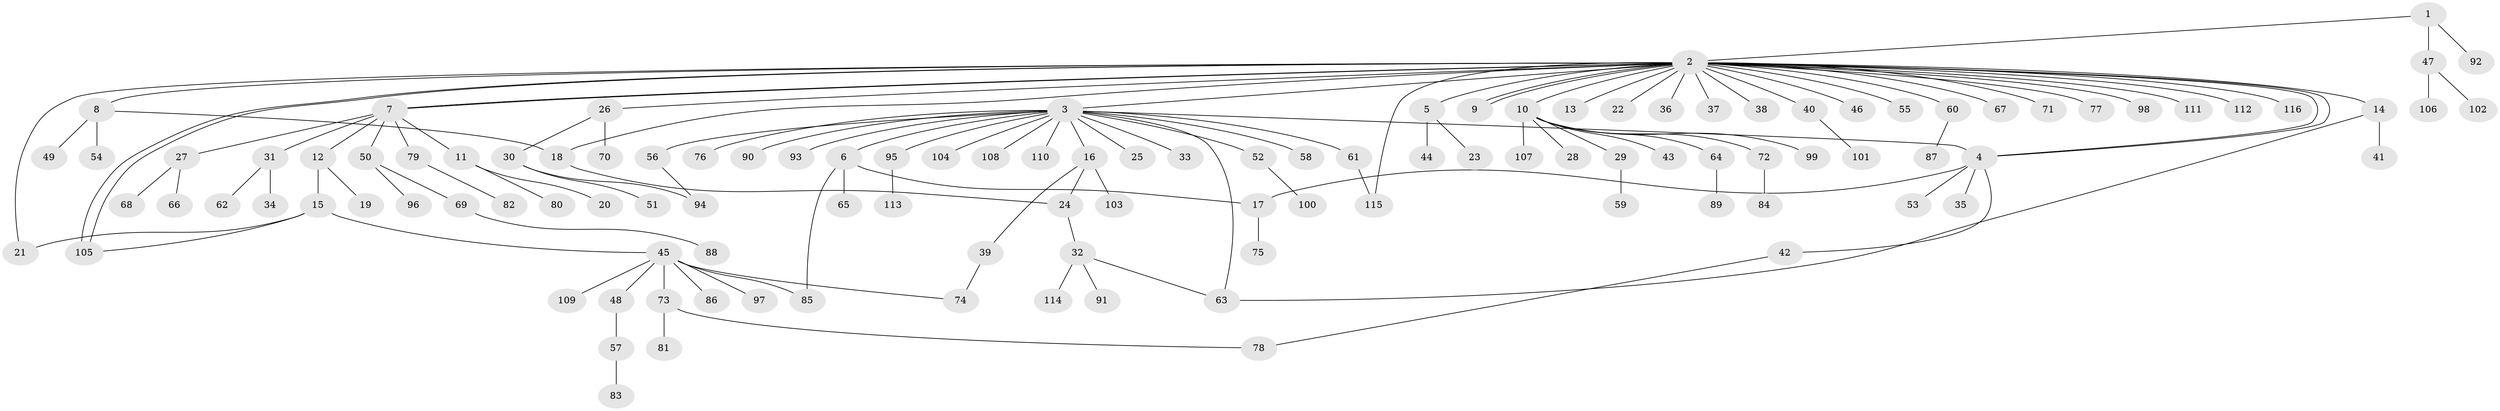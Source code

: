 // Generated by graph-tools (version 1.1) at 2025/11/02/27/25 16:11:13]
// undirected, 116 vertices, 132 edges
graph export_dot {
graph [start="1"]
  node [color=gray90,style=filled];
  1;
  2;
  3;
  4;
  5;
  6;
  7;
  8;
  9;
  10;
  11;
  12;
  13;
  14;
  15;
  16;
  17;
  18;
  19;
  20;
  21;
  22;
  23;
  24;
  25;
  26;
  27;
  28;
  29;
  30;
  31;
  32;
  33;
  34;
  35;
  36;
  37;
  38;
  39;
  40;
  41;
  42;
  43;
  44;
  45;
  46;
  47;
  48;
  49;
  50;
  51;
  52;
  53;
  54;
  55;
  56;
  57;
  58;
  59;
  60;
  61;
  62;
  63;
  64;
  65;
  66;
  67;
  68;
  69;
  70;
  71;
  72;
  73;
  74;
  75;
  76;
  77;
  78;
  79;
  80;
  81;
  82;
  83;
  84;
  85;
  86;
  87;
  88;
  89;
  90;
  91;
  92;
  93;
  94;
  95;
  96;
  97;
  98;
  99;
  100;
  101;
  102;
  103;
  104;
  105;
  106;
  107;
  108;
  109;
  110;
  111;
  112;
  113;
  114;
  115;
  116;
  1 -- 2;
  1 -- 47;
  1 -- 92;
  2 -- 3;
  2 -- 4;
  2 -- 4;
  2 -- 5;
  2 -- 7;
  2 -- 7;
  2 -- 8;
  2 -- 9;
  2 -- 9;
  2 -- 10;
  2 -- 13;
  2 -- 14;
  2 -- 18;
  2 -- 21;
  2 -- 22;
  2 -- 26;
  2 -- 36;
  2 -- 37;
  2 -- 38;
  2 -- 40;
  2 -- 46;
  2 -- 55;
  2 -- 60;
  2 -- 67;
  2 -- 71;
  2 -- 77;
  2 -- 98;
  2 -- 105;
  2 -- 105;
  2 -- 111;
  2 -- 112;
  2 -- 115;
  2 -- 116;
  3 -- 4;
  3 -- 6;
  3 -- 16;
  3 -- 25;
  3 -- 33;
  3 -- 52;
  3 -- 56;
  3 -- 58;
  3 -- 61;
  3 -- 63;
  3 -- 76;
  3 -- 90;
  3 -- 93;
  3 -- 95;
  3 -- 104;
  3 -- 108;
  3 -- 110;
  4 -- 17;
  4 -- 35;
  4 -- 42;
  4 -- 53;
  5 -- 23;
  5 -- 44;
  6 -- 17;
  6 -- 65;
  6 -- 85;
  7 -- 11;
  7 -- 12;
  7 -- 27;
  7 -- 31;
  7 -- 50;
  7 -- 79;
  8 -- 18;
  8 -- 49;
  8 -- 54;
  10 -- 28;
  10 -- 29;
  10 -- 43;
  10 -- 64;
  10 -- 72;
  10 -- 99;
  10 -- 107;
  11 -- 20;
  11 -- 80;
  12 -- 15;
  12 -- 19;
  14 -- 41;
  14 -- 63;
  15 -- 21;
  15 -- 45;
  15 -- 105;
  16 -- 24;
  16 -- 39;
  16 -- 103;
  17 -- 75;
  18 -- 24;
  24 -- 32;
  26 -- 30;
  26 -- 70;
  27 -- 66;
  27 -- 68;
  29 -- 59;
  30 -- 51;
  30 -- 94;
  31 -- 34;
  31 -- 62;
  32 -- 63;
  32 -- 91;
  32 -- 114;
  39 -- 74;
  40 -- 101;
  42 -- 78;
  45 -- 48;
  45 -- 73;
  45 -- 74;
  45 -- 85;
  45 -- 86;
  45 -- 97;
  45 -- 109;
  47 -- 102;
  47 -- 106;
  48 -- 57;
  50 -- 69;
  50 -- 96;
  52 -- 100;
  56 -- 94;
  57 -- 83;
  60 -- 87;
  61 -- 115;
  64 -- 89;
  69 -- 88;
  72 -- 84;
  73 -- 78;
  73 -- 81;
  79 -- 82;
  95 -- 113;
}
